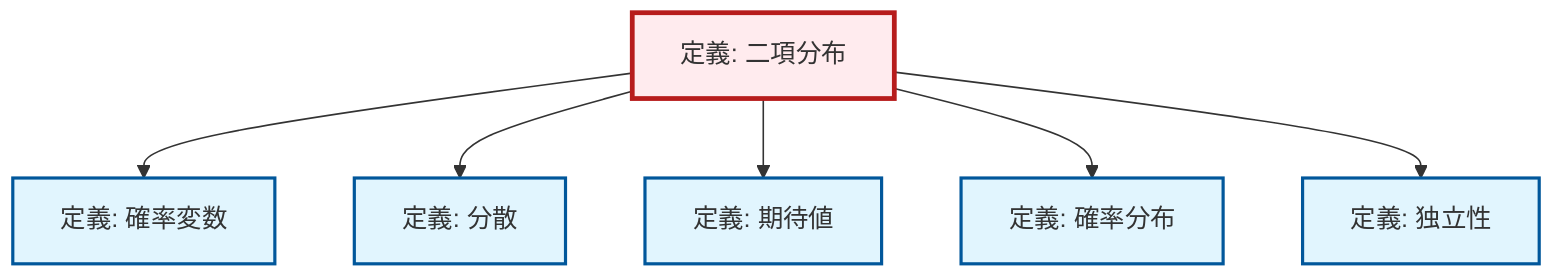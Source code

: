 graph TD
    classDef definition fill:#e1f5fe,stroke:#01579b,stroke-width:2px
    classDef theorem fill:#f3e5f5,stroke:#4a148c,stroke-width:2px
    classDef axiom fill:#fff3e0,stroke:#e65100,stroke-width:2px
    classDef example fill:#e8f5e9,stroke:#1b5e20,stroke-width:2px
    classDef current fill:#ffebee,stroke:#b71c1c,stroke-width:3px
    def-binomial-distribution["定義: 二項分布"]:::definition
    def-probability-distribution["定義: 確率分布"]:::definition
    def-random-variable["定義: 確率変数"]:::definition
    def-expectation["定義: 期待値"]:::definition
    def-variance["定義: 分散"]:::definition
    def-independence["定義: 独立性"]:::definition
    def-binomial-distribution --> def-random-variable
    def-binomial-distribution --> def-variance
    def-binomial-distribution --> def-expectation
    def-binomial-distribution --> def-probability-distribution
    def-binomial-distribution --> def-independence
    class def-binomial-distribution current